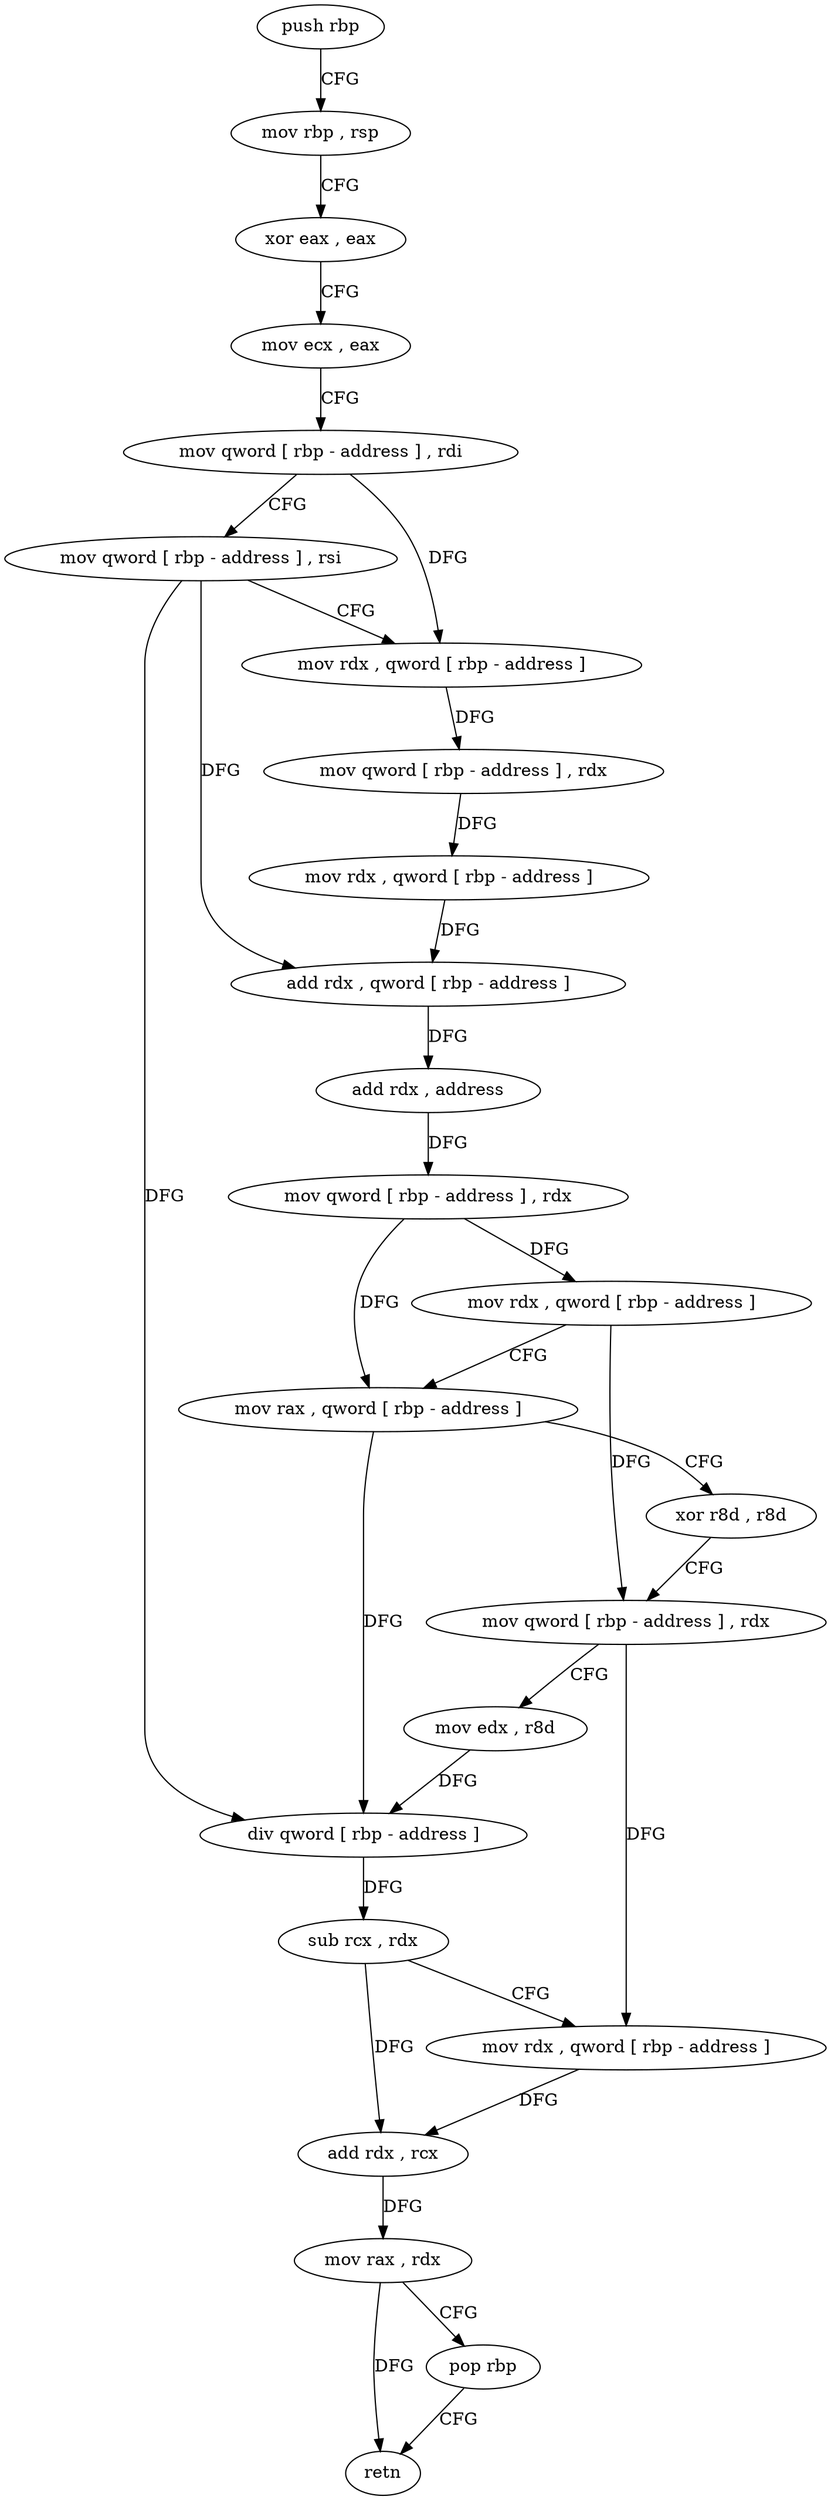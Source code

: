digraph "func" {
"4204896" [label = "push rbp" ]
"4204897" [label = "mov rbp , rsp" ]
"4204900" [label = "xor eax , eax" ]
"4204902" [label = "mov ecx , eax" ]
"4204904" [label = "mov qword [ rbp - address ] , rdi" ]
"4204908" [label = "mov qword [ rbp - address ] , rsi" ]
"4204912" [label = "mov rdx , qword [ rbp - address ]" ]
"4204916" [label = "mov qword [ rbp - address ] , rdx" ]
"4204920" [label = "mov rdx , qword [ rbp - address ]" ]
"4204924" [label = "add rdx , qword [ rbp - address ]" ]
"4204928" [label = "add rdx , address" ]
"4204935" [label = "mov qword [ rbp - address ] , rdx" ]
"4204939" [label = "mov rdx , qword [ rbp - address ]" ]
"4204943" [label = "mov rax , qword [ rbp - address ]" ]
"4204947" [label = "xor r8d , r8d" ]
"4204950" [label = "mov qword [ rbp - address ] , rdx" ]
"4204954" [label = "mov edx , r8d" ]
"4204957" [label = "div qword [ rbp - address ]" ]
"4204961" [label = "sub rcx , rdx" ]
"4204964" [label = "mov rdx , qword [ rbp - address ]" ]
"4204968" [label = "add rdx , rcx" ]
"4204971" [label = "mov rax , rdx" ]
"4204974" [label = "pop rbp" ]
"4204975" [label = "retn" ]
"4204896" -> "4204897" [ label = "CFG" ]
"4204897" -> "4204900" [ label = "CFG" ]
"4204900" -> "4204902" [ label = "CFG" ]
"4204902" -> "4204904" [ label = "CFG" ]
"4204904" -> "4204908" [ label = "CFG" ]
"4204904" -> "4204912" [ label = "DFG" ]
"4204908" -> "4204912" [ label = "CFG" ]
"4204908" -> "4204924" [ label = "DFG" ]
"4204908" -> "4204957" [ label = "DFG" ]
"4204912" -> "4204916" [ label = "DFG" ]
"4204916" -> "4204920" [ label = "DFG" ]
"4204920" -> "4204924" [ label = "DFG" ]
"4204924" -> "4204928" [ label = "DFG" ]
"4204928" -> "4204935" [ label = "DFG" ]
"4204935" -> "4204939" [ label = "DFG" ]
"4204935" -> "4204943" [ label = "DFG" ]
"4204939" -> "4204943" [ label = "CFG" ]
"4204939" -> "4204950" [ label = "DFG" ]
"4204943" -> "4204947" [ label = "CFG" ]
"4204943" -> "4204957" [ label = "DFG" ]
"4204947" -> "4204950" [ label = "CFG" ]
"4204950" -> "4204954" [ label = "CFG" ]
"4204950" -> "4204964" [ label = "DFG" ]
"4204954" -> "4204957" [ label = "DFG" ]
"4204957" -> "4204961" [ label = "DFG" ]
"4204961" -> "4204964" [ label = "CFG" ]
"4204961" -> "4204968" [ label = "DFG" ]
"4204964" -> "4204968" [ label = "DFG" ]
"4204968" -> "4204971" [ label = "DFG" ]
"4204971" -> "4204974" [ label = "CFG" ]
"4204971" -> "4204975" [ label = "DFG" ]
"4204974" -> "4204975" [ label = "CFG" ]
}
